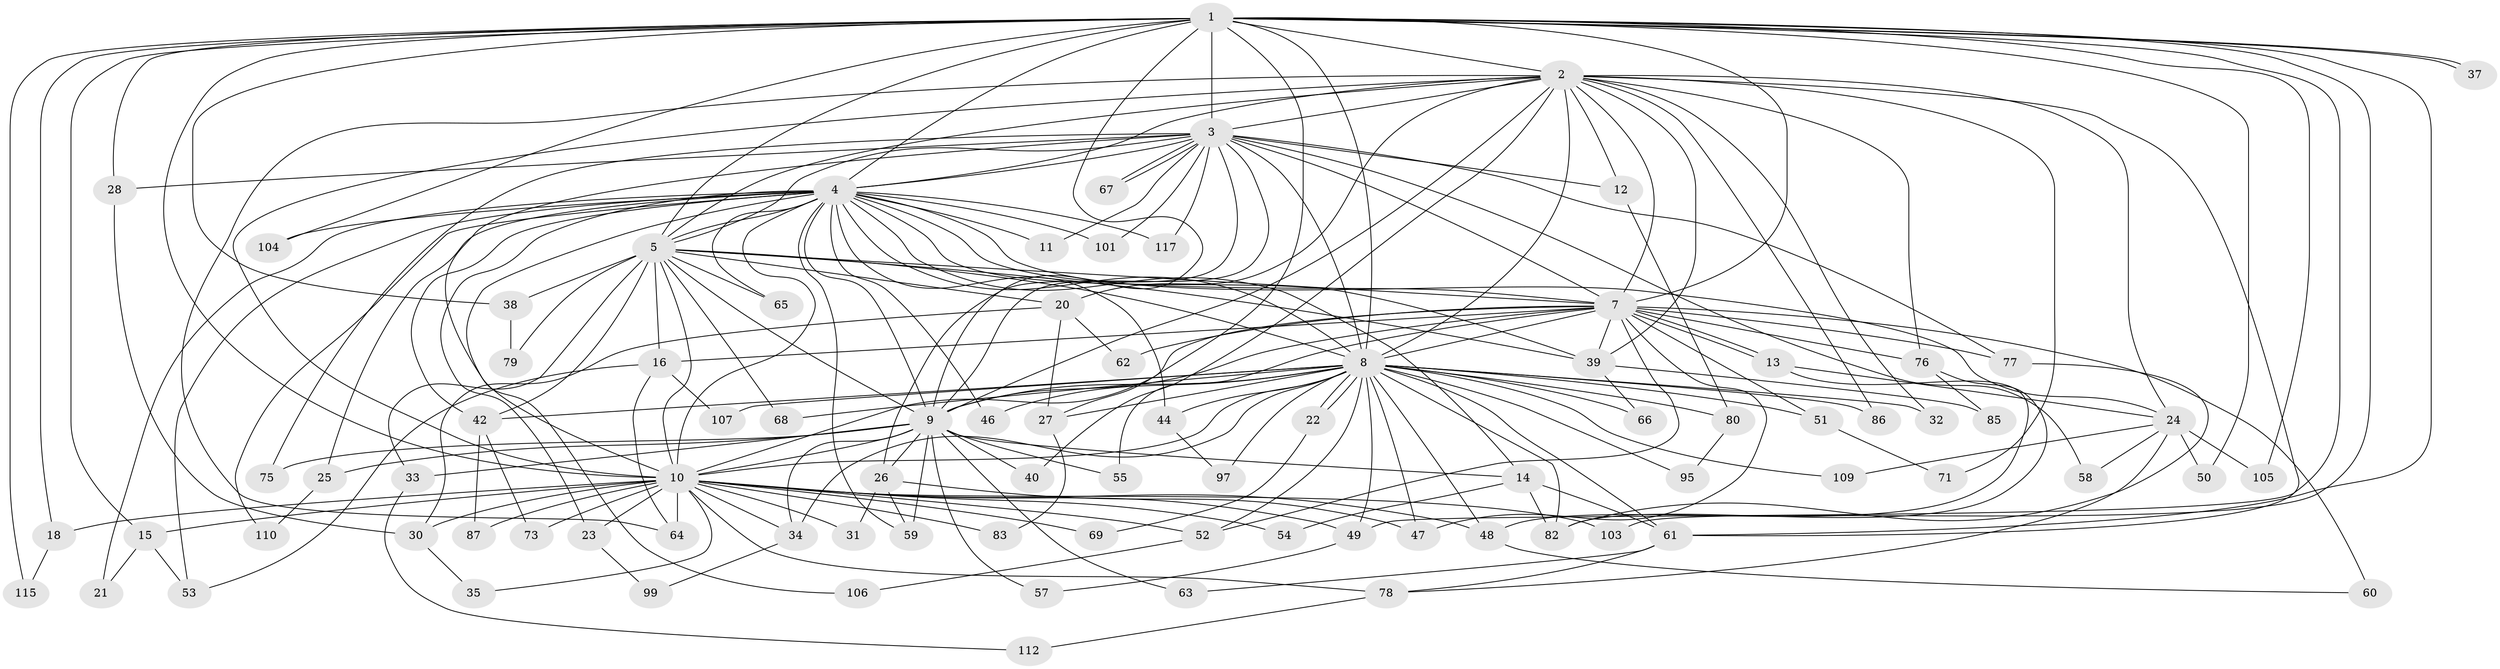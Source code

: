 // Generated by graph-tools (version 1.1) at 2025/23/03/03/25 07:23:37]
// undirected, 87 vertices, 211 edges
graph export_dot {
graph [start="1"]
  node [color=gray90,style=filled];
  1 [super="+17"];
  2 [super="+41"];
  3 [super="+6"];
  4 [super="+81"];
  5 [super="+19"];
  7 [super="+56"];
  8 [super="+43"];
  9 [super="+91"];
  10 [super="+100"];
  11;
  12;
  13;
  14 [super="+98"];
  15;
  16;
  18;
  20 [super="+29"];
  21 [super="+74"];
  22;
  23;
  24 [super="+36"];
  25;
  26;
  27;
  28 [super="+114"];
  30 [super="+113"];
  31;
  32;
  33;
  34 [super="+89"];
  35;
  37;
  38;
  39 [super="+90"];
  40;
  42 [super="+45"];
  44;
  46;
  47 [super="+111"];
  48 [super="+72"];
  49 [super="+96"];
  50;
  51;
  52 [super="+92"];
  53 [super="+88"];
  54;
  55;
  57;
  58;
  59 [super="+70"];
  60 [super="+102"];
  61 [super="+93"];
  62;
  63;
  64 [super="+108"];
  65;
  66;
  67;
  68;
  69;
  71;
  73;
  75;
  76 [super="+84"];
  77;
  78 [super="+116"];
  79;
  80;
  82 [super="+94"];
  83;
  85;
  86;
  87;
  95;
  97;
  99;
  101;
  103;
  104;
  105;
  106;
  107;
  109;
  110;
  112;
  115;
  117;
  1 -- 2;
  1 -- 3 [weight=2];
  1 -- 4;
  1 -- 5;
  1 -- 7 [weight=2];
  1 -- 8;
  1 -- 9 [weight=2];
  1 -- 10;
  1 -- 15;
  1 -- 18;
  1 -- 27;
  1 -- 37;
  1 -- 37;
  1 -- 49;
  1 -- 50;
  1 -- 61;
  1 -- 103;
  1 -- 104;
  1 -- 105;
  1 -- 115;
  1 -- 28 [weight=2];
  1 -- 38;
  2 -- 3 [weight=2];
  2 -- 4;
  2 -- 5;
  2 -- 7;
  2 -- 8;
  2 -- 9;
  2 -- 10;
  2 -- 12;
  2 -- 20;
  2 -- 32;
  2 -- 40;
  2 -- 61;
  2 -- 64;
  2 -- 76;
  2 -- 86;
  2 -- 71;
  2 -- 39;
  2 -- 24;
  3 -- 4 [weight=3];
  3 -- 5 [weight=2];
  3 -- 7 [weight=2];
  3 -- 8 [weight=3];
  3 -- 9 [weight=2];
  3 -- 10 [weight=2];
  3 -- 11;
  3 -- 12;
  3 -- 28;
  3 -- 58;
  3 -- 67;
  3 -- 67;
  3 -- 75;
  3 -- 77;
  3 -- 117;
  3 -- 101;
  3 -- 26;
  4 -- 5;
  4 -- 7 [weight=2];
  4 -- 8;
  4 -- 9;
  4 -- 10 [weight=2];
  4 -- 11;
  4 -- 14;
  4 -- 21 [weight=2];
  4 -- 23;
  4 -- 24;
  4 -- 25;
  4 -- 39;
  4 -- 42;
  4 -- 44;
  4 -- 46;
  4 -- 53;
  4 -- 59;
  4 -- 65;
  4 -- 101;
  4 -- 104;
  4 -- 106;
  4 -- 110;
  4 -- 117;
  5 -- 7;
  5 -- 8;
  5 -- 9;
  5 -- 10 [weight=2];
  5 -- 16;
  5 -- 20;
  5 -- 33;
  5 -- 38;
  5 -- 39;
  5 -- 65;
  5 -- 42;
  5 -- 68;
  5 -- 79;
  7 -- 8;
  7 -- 9;
  7 -- 10;
  7 -- 13;
  7 -- 13;
  7 -- 16;
  7 -- 47;
  7 -- 51;
  7 -- 55;
  7 -- 60 [weight=2];
  7 -- 62;
  7 -- 77;
  7 -- 76;
  7 -- 52;
  7 -- 39;
  8 -- 9;
  8 -- 10;
  8 -- 22;
  8 -- 22;
  8 -- 27;
  8 -- 32;
  8 -- 34;
  8 -- 42;
  8 -- 44;
  8 -- 46;
  8 -- 49;
  8 -- 51;
  8 -- 52;
  8 -- 66;
  8 -- 68;
  8 -- 80;
  8 -- 82;
  8 -- 86;
  8 -- 95;
  8 -- 97;
  8 -- 107;
  8 -- 109;
  8 -- 61;
  8 -- 47;
  8 -- 48;
  9 -- 10;
  9 -- 14;
  9 -- 25;
  9 -- 26;
  9 -- 33;
  9 -- 40;
  9 -- 55;
  9 -- 57;
  9 -- 63;
  9 -- 75;
  9 -- 59;
  9 -- 34;
  10 -- 15;
  10 -- 18;
  10 -- 23;
  10 -- 31;
  10 -- 34;
  10 -- 35;
  10 -- 48;
  10 -- 52;
  10 -- 54;
  10 -- 69;
  10 -- 73;
  10 -- 78;
  10 -- 83;
  10 -- 87;
  10 -- 103;
  10 -- 64;
  10 -- 49;
  10 -- 30;
  12 -- 80;
  13 -- 24;
  13 -- 48;
  14 -- 54;
  14 -- 82;
  14 -- 61;
  15 -- 21;
  15 -- 53;
  16 -- 64;
  16 -- 107;
  16 -- 53;
  18 -- 115;
  20 -- 30;
  20 -- 62;
  20 -- 27;
  22 -- 69;
  23 -- 99;
  24 -- 58;
  24 -- 78;
  24 -- 50;
  24 -- 105;
  24 -- 109;
  25 -- 110;
  26 -- 31;
  26 -- 47;
  26 -- 59;
  27 -- 83;
  28 -- 30;
  30 -- 35;
  33 -- 112;
  34 -- 99;
  38 -- 79;
  39 -- 66;
  39 -- 85;
  42 -- 73;
  42 -- 87;
  44 -- 97;
  48 -- 60;
  49 -- 57;
  51 -- 71;
  52 -- 106;
  61 -- 63;
  61 -- 78;
  76 -- 85;
  76 -- 82;
  77 -- 82;
  78 -- 112;
  80 -- 95;
}
